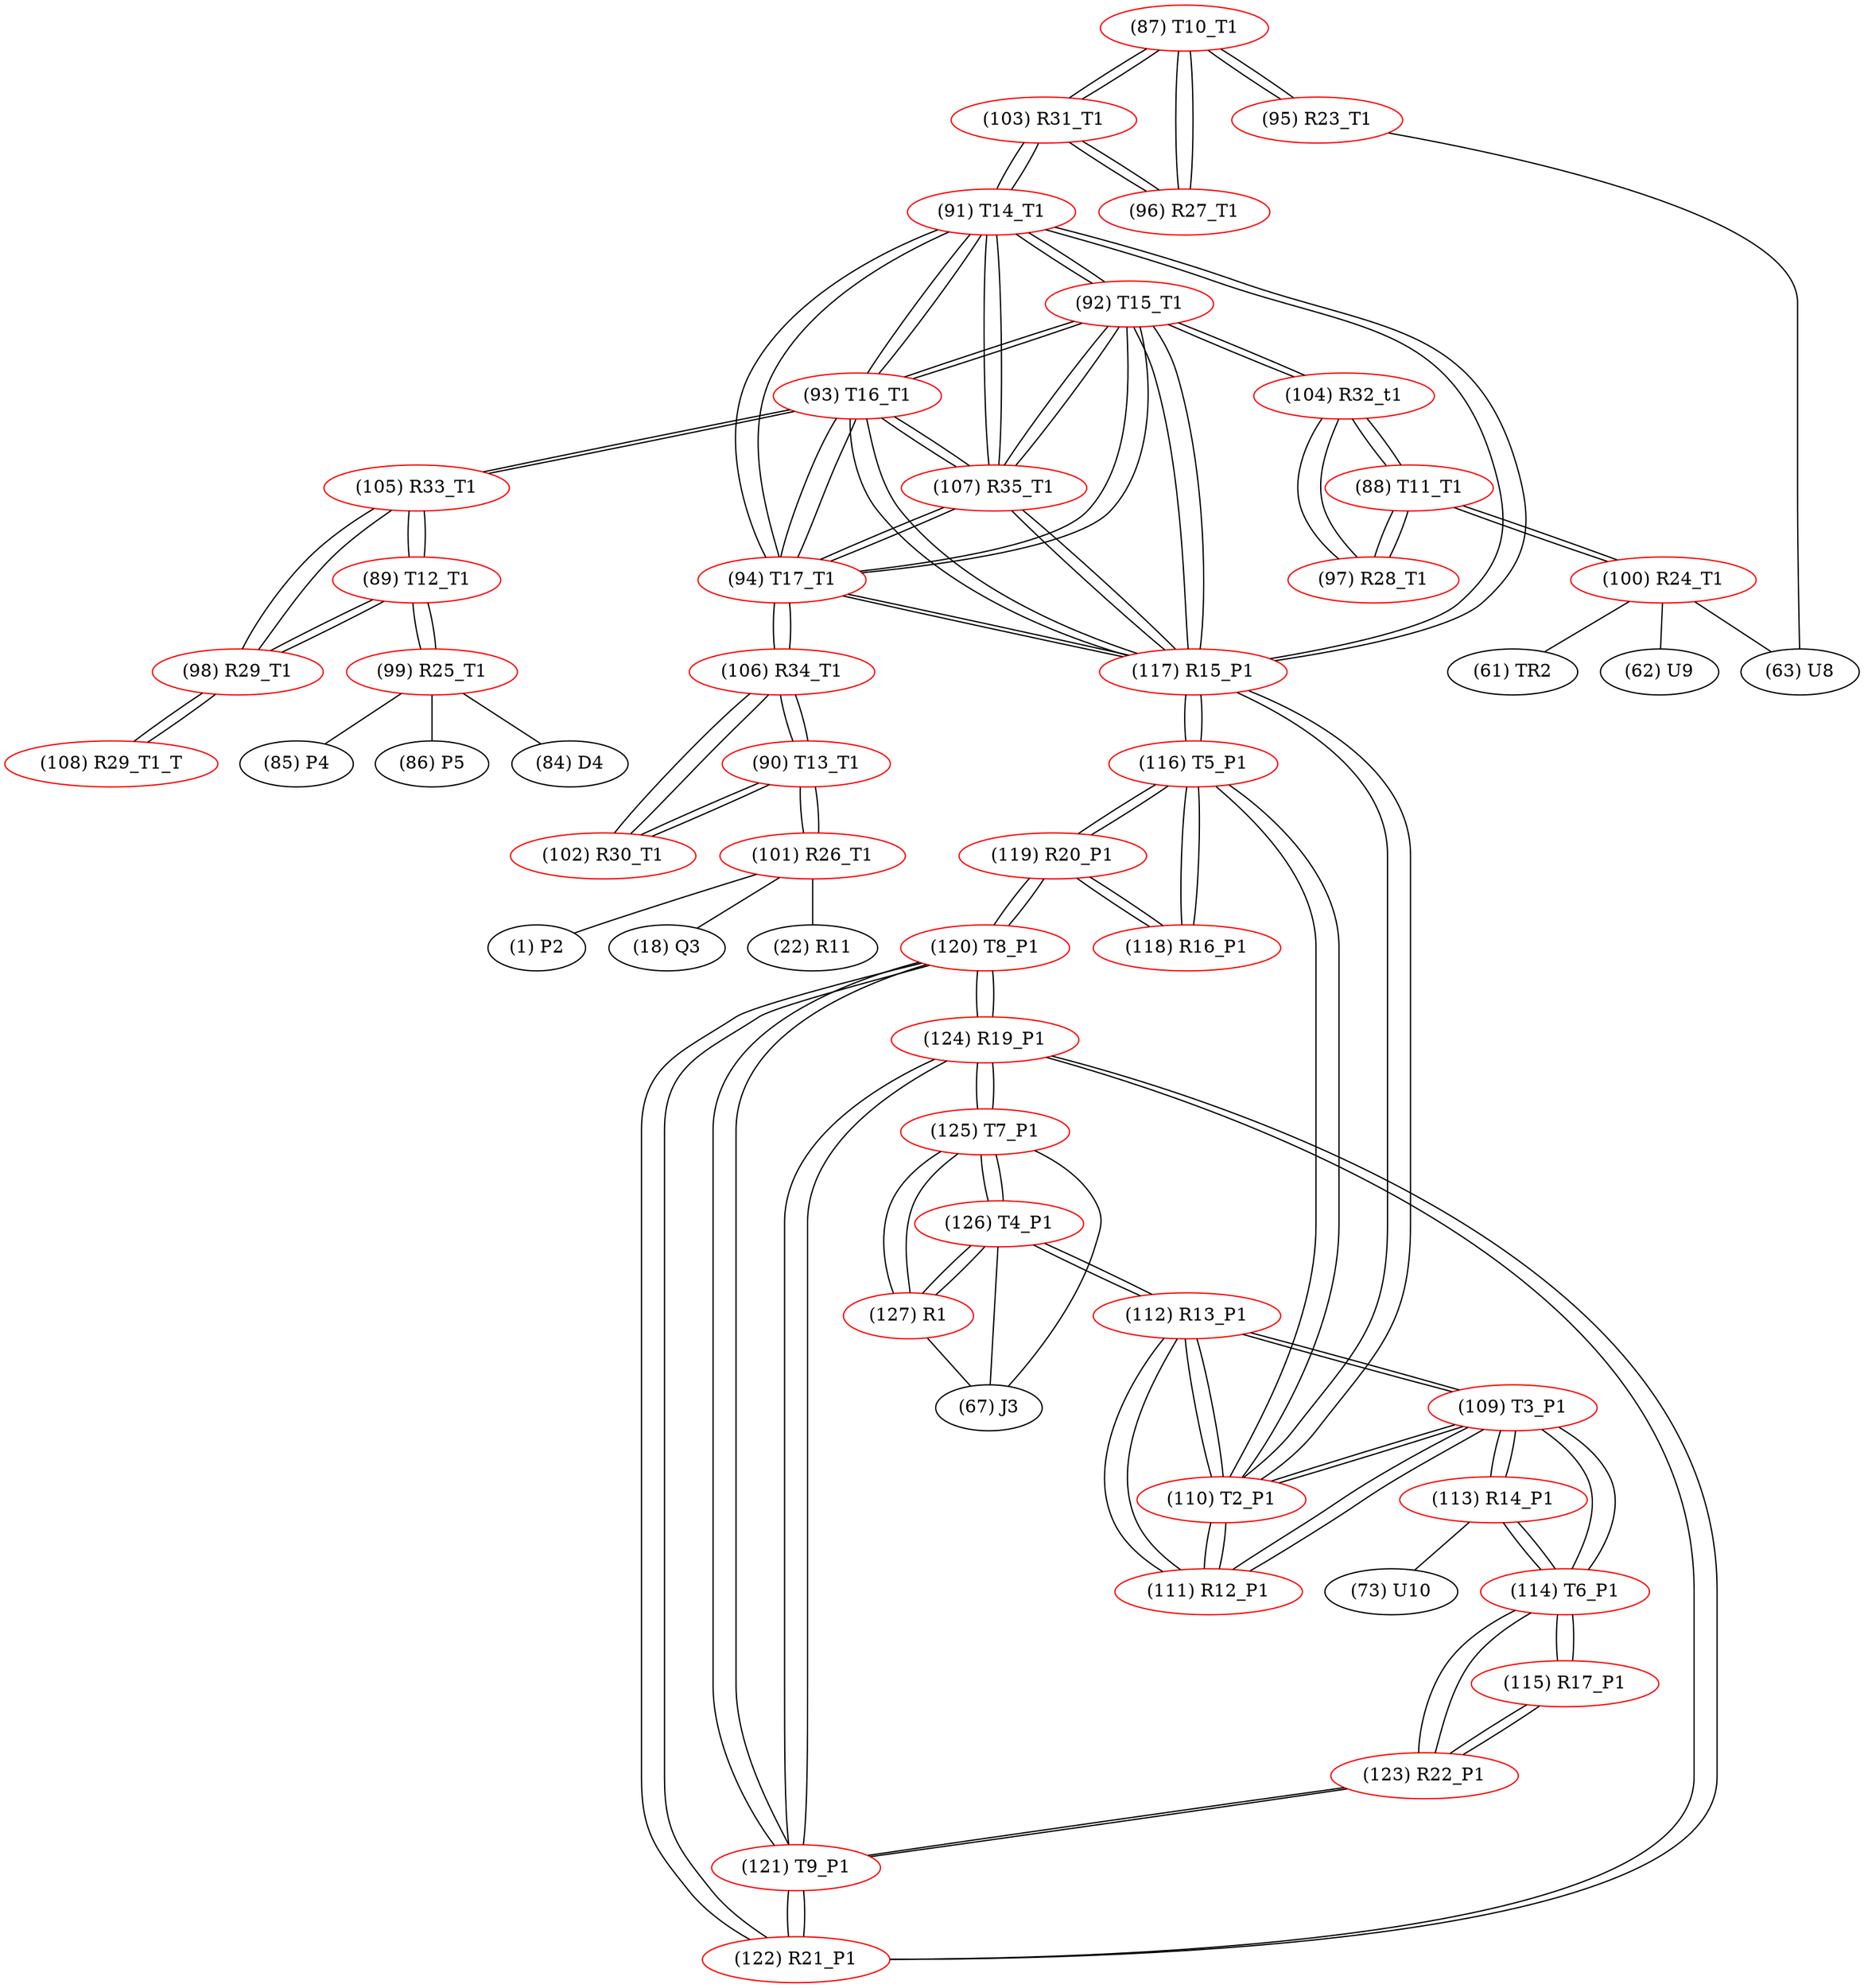 graph {
	87 [label="(87) T10_T1" color=red]
	95 [label="(95) R23_T1"]
	103 [label="(103) R31_T1"]
	96 [label="(96) R27_T1"]
	88 [label="(88) T11_T1" color=red]
	100 [label="(100) R24_T1"]
	97 [label="(97) R28_T1"]
	104 [label="(104) R32_t1"]
	89 [label="(89) T12_T1" color=red]
	105 [label="(105) R33_T1"]
	98 [label="(98) R29_T1"]
	99 [label="(99) R25_T1"]
	90 [label="(90) T13_T1" color=red]
	102 [label="(102) R30_T1"]
	106 [label="(106) R34_T1"]
	101 [label="(101) R26_T1"]
	91 [label="(91) T14_T1" color=red]
	103 [label="(103) R31_T1"]
	117 [label="(117) R15_P1"]
	94 [label="(94) T17_T1"]
	107 [label="(107) R35_T1"]
	93 [label="(93) T16_T1"]
	92 [label="(92) T15_T1"]
	92 [label="(92) T15_T1" color=red]
	104 [label="(104) R32_t1"]
	117 [label="(117) R15_P1"]
	94 [label="(94) T17_T1"]
	107 [label="(107) R35_T1"]
	93 [label="(93) T16_T1"]
	91 [label="(91) T14_T1"]
	93 [label="(93) T16_T1" color=red]
	105 [label="(105) R33_T1"]
	117 [label="(117) R15_P1"]
	94 [label="(94) T17_T1"]
	107 [label="(107) R35_T1"]
	92 [label="(92) T15_T1"]
	91 [label="(91) T14_T1"]
	94 [label="(94) T17_T1" color=red]
	106 [label="(106) R34_T1"]
	117 [label="(117) R15_P1"]
	107 [label="(107) R35_T1"]
	93 [label="(93) T16_T1"]
	92 [label="(92) T15_T1"]
	91 [label="(91) T14_T1"]
	95 [label="(95) R23_T1" color=red]
	63 [label="(63) U8"]
	87 [label="(87) T10_T1"]
	96 [label="(96) R27_T1" color=red]
	87 [label="(87) T10_T1"]
	103 [label="(103) R31_T1"]
	97 [label="(97) R28_T1" color=red]
	88 [label="(88) T11_T1"]
	104 [label="(104) R32_t1"]
	98 [label="(98) R29_T1" color=red]
	105 [label="(105) R33_T1"]
	89 [label="(89) T12_T1"]
	108 [label="(108) R29_T1_T"]
	99 [label="(99) R25_T1" color=red]
	85 [label="(85) P4"]
	86 [label="(86) P5"]
	84 [label="(84) D4"]
	89 [label="(89) T12_T1"]
	100 [label="(100) R24_T1" color=red]
	62 [label="(62) U9"]
	63 [label="(63) U8"]
	61 [label="(61) TR2"]
	88 [label="(88) T11_T1"]
	101 [label="(101) R26_T1" color=red]
	1 [label="(1) P2"]
	18 [label="(18) Q3"]
	22 [label="(22) R11"]
	90 [label="(90) T13_T1"]
	102 [label="(102) R30_T1" color=red]
	106 [label="(106) R34_T1"]
	90 [label="(90) T13_T1"]
	103 [label="(103) R31_T1" color=red]
	87 [label="(87) T10_T1"]
	96 [label="(96) R27_T1"]
	91 [label="(91) T14_T1"]
	104 [label="(104) R32_t1" color=red]
	92 [label="(92) T15_T1"]
	88 [label="(88) T11_T1"]
	97 [label="(97) R28_T1"]
	105 [label="(105) R33_T1" color=red]
	93 [label="(93) T16_T1"]
	98 [label="(98) R29_T1"]
	89 [label="(89) T12_T1"]
	106 [label="(106) R34_T1" color=red]
	94 [label="(94) T17_T1"]
	102 [label="(102) R30_T1"]
	90 [label="(90) T13_T1"]
	107 [label="(107) R35_T1" color=red]
	117 [label="(117) R15_P1"]
	94 [label="(94) T17_T1"]
	93 [label="(93) T16_T1"]
	92 [label="(92) T15_T1"]
	91 [label="(91) T14_T1"]
	108 [label="(108) R29_T1_T" color=red]
	98 [label="(98) R29_T1"]
	109 [label="(109) T3_P1" color=red]
	113 [label="(113) R14_P1"]
	114 [label="(114) T6_P1"]
	112 [label="(112) R13_P1"]
	111 [label="(111) R12_P1"]
	110 [label="(110) T2_P1"]
	110 [label="(110) T2_P1" color=red]
	112 [label="(112) R13_P1"]
	109 [label="(109) T3_P1"]
	111 [label="(111) R12_P1"]
	116 [label="(116) T5_P1"]
	117 [label="(117) R15_P1"]
	111 [label="(111) R12_P1" color=red]
	112 [label="(112) R13_P1"]
	109 [label="(109) T3_P1"]
	110 [label="(110) T2_P1"]
	112 [label="(112) R13_P1" color=red]
	126 [label="(126) T4_P1"]
	109 [label="(109) T3_P1"]
	111 [label="(111) R12_P1"]
	110 [label="(110) T2_P1"]
	113 [label="(113) R14_P1" color=red]
	73 [label="(73) U10"]
	109 [label="(109) T3_P1"]
	114 [label="(114) T6_P1"]
	114 [label="(114) T6_P1" color=red]
	113 [label="(113) R14_P1"]
	109 [label="(109) T3_P1"]
	123 [label="(123) R22_P1"]
	115 [label="(115) R17_P1"]
	115 [label="(115) R17_P1" color=red]
	123 [label="(123) R22_P1"]
	114 [label="(114) T6_P1"]
	116 [label="(116) T5_P1" color=red]
	110 [label="(110) T2_P1"]
	117 [label="(117) R15_P1"]
	118 [label="(118) R16_P1"]
	119 [label="(119) R20_P1"]
	117 [label="(117) R15_P1" color=red]
	94 [label="(94) T17_T1"]
	107 [label="(107) R35_T1"]
	93 [label="(93) T16_T1"]
	92 [label="(92) T15_T1"]
	91 [label="(91) T14_T1"]
	110 [label="(110) T2_P1"]
	116 [label="(116) T5_P1"]
	118 [label="(118) R16_P1" color=red]
	116 [label="(116) T5_P1"]
	119 [label="(119) R20_P1"]
	119 [label="(119) R20_P1" color=red]
	120 [label="(120) T8_P1"]
	118 [label="(118) R16_P1"]
	116 [label="(116) T5_P1"]
	120 [label="(120) T8_P1" color=red]
	121 [label="(121) T9_P1"]
	122 [label="(122) R21_P1"]
	124 [label="(124) R19_P1"]
	119 [label="(119) R20_P1"]
	121 [label="(121) T9_P1" color=red]
	123 [label="(123) R22_P1"]
	122 [label="(122) R21_P1"]
	120 [label="(120) T8_P1"]
	124 [label="(124) R19_P1"]
	122 [label="(122) R21_P1" color=red]
	121 [label="(121) T9_P1"]
	120 [label="(120) T8_P1"]
	124 [label="(124) R19_P1"]
	123 [label="(123) R22_P1" color=red]
	121 [label="(121) T9_P1"]
	114 [label="(114) T6_P1"]
	115 [label="(115) R17_P1"]
	124 [label="(124) R19_P1" color=red]
	121 [label="(121) T9_P1"]
	122 [label="(122) R21_P1"]
	120 [label="(120) T8_P1"]
	125 [label="(125) T7_P1"]
	125 [label="(125) T7_P1" color=red]
	127 [label="(127) R1"]
	126 [label="(126) T4_P1"]
	67 [label="(67) J3"]
	124 [label="(124) R19_P1"]
	126 [label="(126) T4_P1" color=red]
	112 [label="(112) R13_P1"]
	127 [label="(127) R1"]
	125 [label="(125) T7_P1"]
	67 [label="(67) J3"]
	127 [label="(127) R1" color=red]
	126 [label="(126) T4_P1"]
	125 [label="(125) T7_P1"]
	67 [label="(67) J3"]
	87 -- 95
	87 -- 103
	87 -- 96
	88 -- 100
	88 -- 97
	88 -- 104
	89 -- 105
	89 -- 98
	89 -- 99
	90 -- 102
	90 -- 106
	90 -- 101
	91 -- 103
	91 -- 117
	91 -- 94
	91 -- 107
	91 -- 93
	91 -- 92
	92 -- 104
	92 -- 117
	92 -- 94
	92 -- 107
	92 -- 93
	92 -- 91
	93 -- 105
	93 -- 117
	93 -- 94
	93 -- 107
	93 -- 92
	93 -- 91
	94 -- 106
	94 -- 117
	94 -- 107
	94 -- 93
	94 -- 92
	94 -- 91
	95 -- 63
	95 -- 87
	96 -- 87
	96 -- 103
	97 -- 88
	97 -- 104
	98 -- 105
	98 -- 89
	98 -- 108
	99 -- 85
	99 -- 86
	99 -- 84
	99 -- 89
	100 -- 62
	100 -- 63
	100 -- 61
	100 -- 88
	101 -- 1
	101 -- 18
	101 -- 22
	101 -- 90
	102 -- 106
	102 -- 90
	103 -- 87
	103 -- 96
	103 -- 91
	104 -- 92
	104 -- 88
	104 -- 97
	105 -- 93
	105 -- 98
	105 -- 89
	106 -- 94
	106 -- 102
	106 -- 90
	107 -- 117
	107 -- 94
	107 -- 93
	107 -- 92
	107 -- 91
	108 -- 98
	109 -- 113
	109 -- 114
	109 -- 112
	109 -- 111
	109 -- 110
	110 -- 112
	110 -- 109
	110 -- 111
	110 -- 116
	110 -- 117
	111 -- 112
	111 -- 109
	111 -- 110
	112 -- 126
	112 -- 109
	112 -- 111
	112 -- 110
	113 -- 73
	113 -- 109
	113 -- 114
	114 -- 113
	114 -- 109
	114 -- 123
	114 -- 115
	115 -- 123
	115 -- 114
	116 -- 110
	116 -- 117
	116 -- 118
	116 -- 119
	117 -- 94
	117 -- 107
	117 -- 93
	117 -- 92
	117 -- 91
	117 -- 110
	117 -- 116
	118 -- 116
	118 -- 119
	119 -- 120
	119 -- 118
	119 -- 116
	120 -- 121
	120 -- 122
	120 -- 124
	120 -- 119
	121 -- 123
	121 -- 122
	121 -- 120
	121 -- 124
	122 -- 121
	122 -- 120
	122 -- 124
	123 -- 121
	123 -- 114
	123 -- 115
	124 -- 121
	124 -- 122
	124 -- 120
	124 -- 125
	125 -- 127
	125 -- 126
	125 -- 67
	125 -- 124
	126 -- 112
	126 -- 127
	126 -- 125
	126 -- 67
	127 -- 126
	127 -- 125
	127 -- 67
}